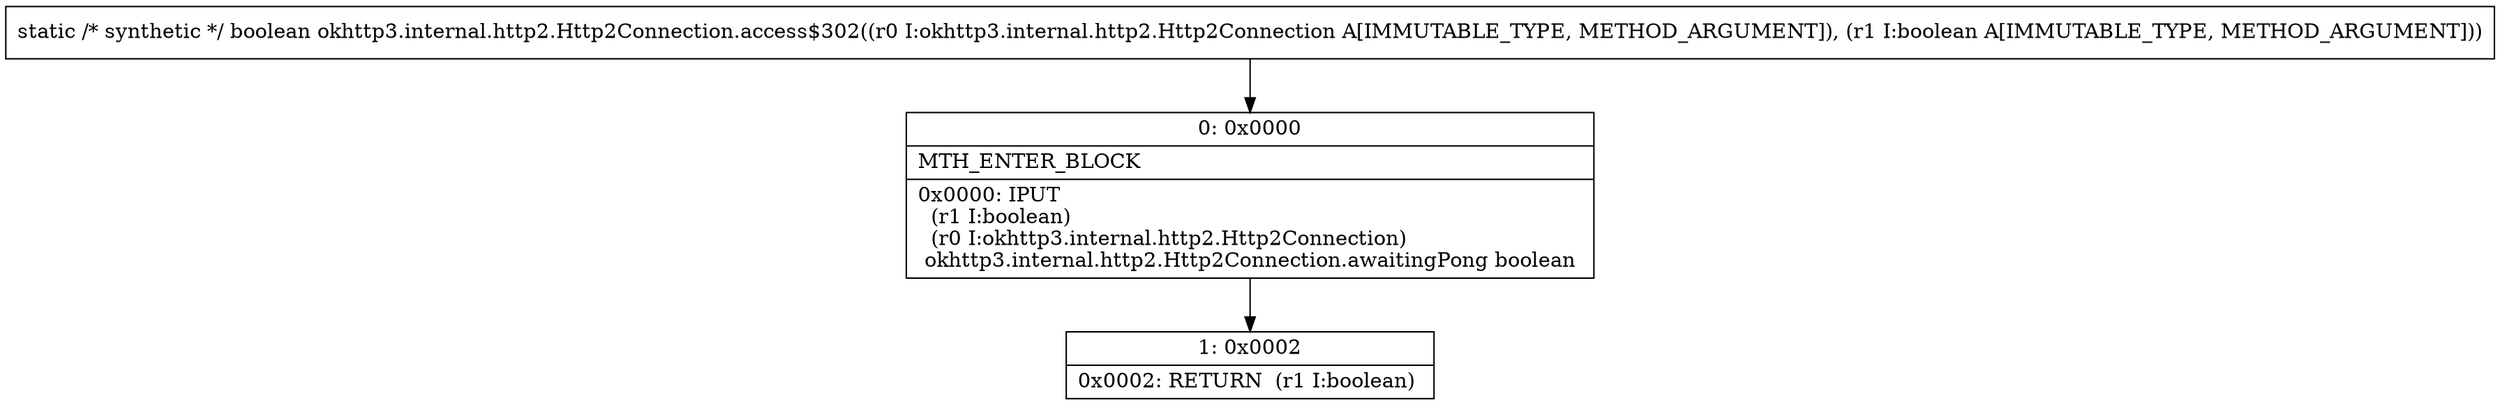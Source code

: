 digraph "CFG forokhttp3.internal.http2.Http2Connection.access$302(Lokhttp3\/internal\/http2\/Http2Connection;Z)Z" {
Node_0 [shape=record,label="{0\:\ 0x0000|MTH_ENTER_BLOCK\l|0x0000: IPUT  \l  (r1 I:boolean)\l  (r0 I:okhttp3.internal.http2.Http2Connection)\l okhttp3.internal.http2.Http2Connection.awaitingPong boolean \l}"];
Node_1 [shape=record,label="{1\:\ 0x0002|0x0002: RETURN  (r1 I:boolean) \l}"];
MethodNode[shape=record,label="{static \/* synthetic *\/ boolean okhttp3.internal.http2.Http2Connection.access$302((r0 I:okhttp3.internal.http2.Http2Connection A[IMMUTABLE_TYPE, METHOD_ARGUMENT]), (r1 I:boolean A[IMMUTABLE_TYPE, METHOD_ARGUMENT])) }"];
MethodNode -> Node_0;
Node_0 -> Node_1;
}

